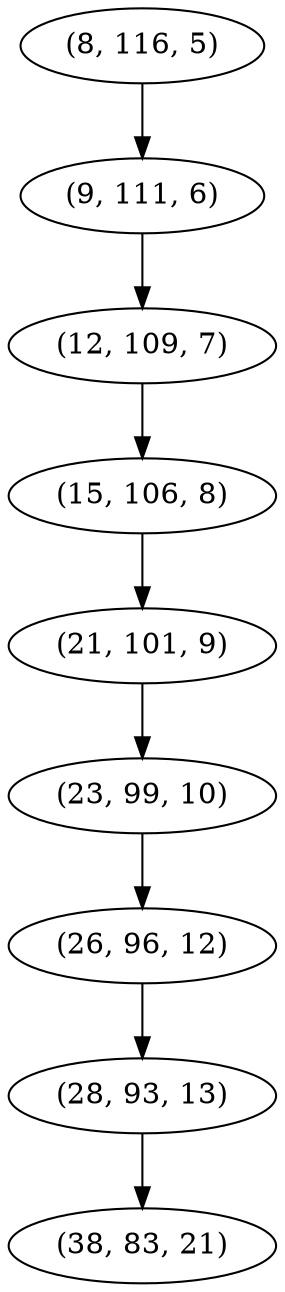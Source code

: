 digraph tree {
    "(8, 116, 5)";
    "(9, 111, 6)";
    "(12, 109, 7)";
    "(15, 106, 8)";
    "(21, 101, 9)";
    "(23, 99, 10)";
    "(26, 96, 12)";
    "(28, 93, 13)";
    "(38, 83, 21)";
    "(8, 116, 5)" -> "(9, 111, 6)";
    "(9, 111, 6)" -> "(12, 109, 7)";
    "(12, 109, 7)" -> "(15, 106, 8)";
    "(15, 106, 8)" -> "(21, 101, 9)";
    "(21, 101, 9)" -> "(23, 99, 10)";
    "(23, 99, 10)" -> "(26, 96, 12)";
    "(26, 96, 12)" -> "(28, 93, 13)";
    "(28, 93, 13)" -> "(38, 83, 21)";
}
